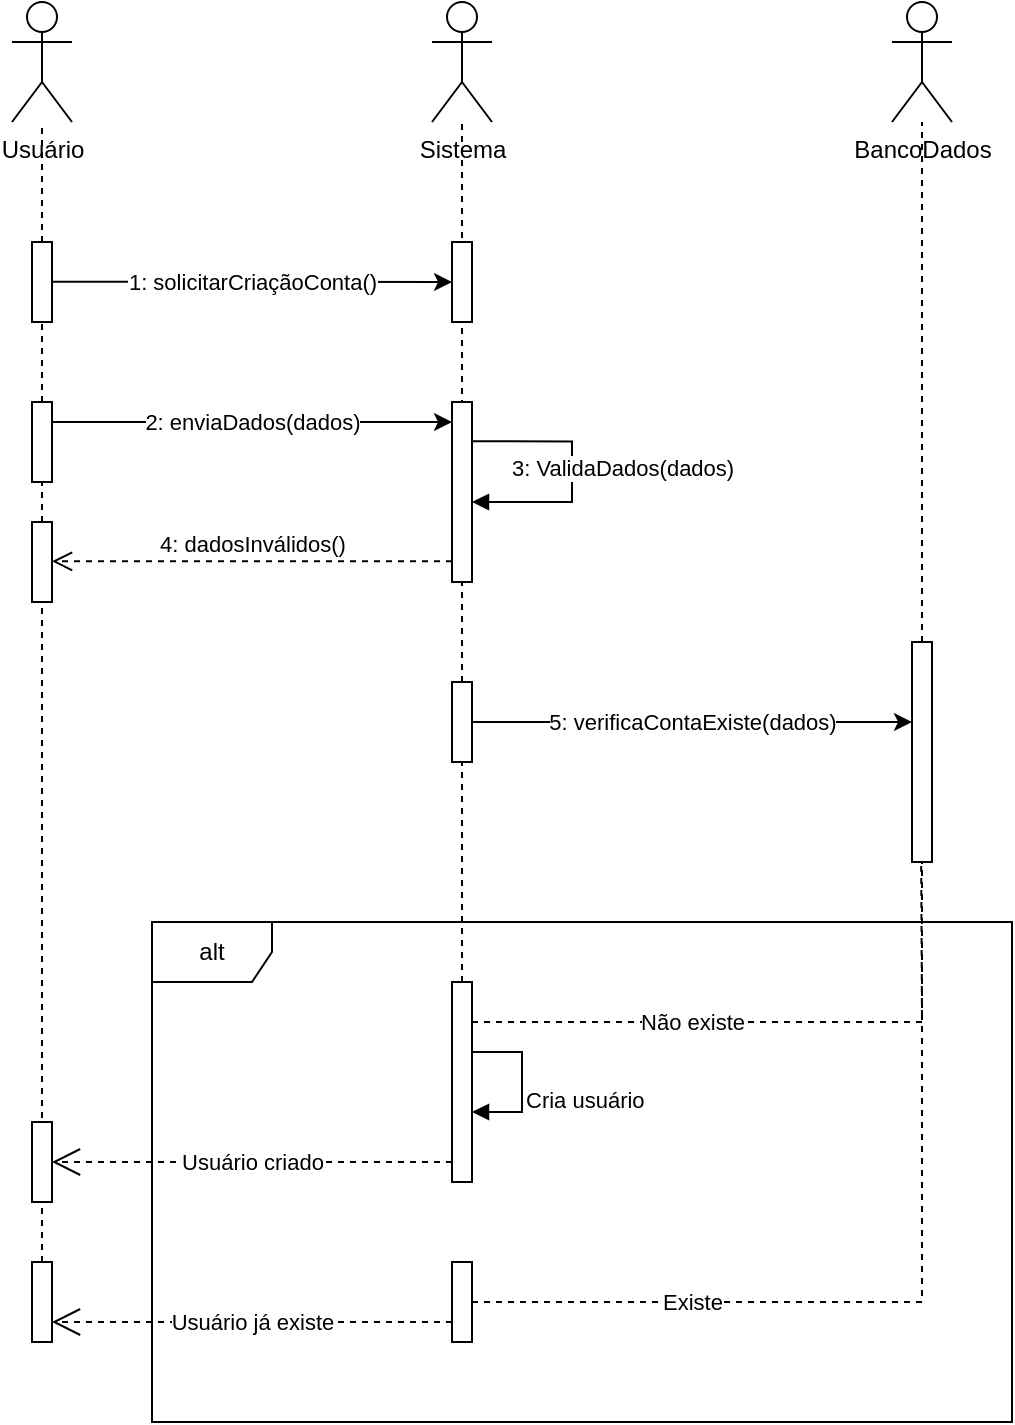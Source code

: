 <mxfile version="24.8.0">
  <diagram name="Page-1" id="2YBvvXClWsGukQMizWep">
    <mxGraphModel dx="1674" dy="772" grid="1" gridSize="10" guides="1" tooltips="1" connect="1" arrows="1" fold="1" page="1" pageScale="1" pageWidth="850" pageHeight="1100" math="0" shadow="0">
      <root>
        <mxCell id="0" />
        <mxCell id="1" parent="0" />
        <mxCell id="_PFN1VRpG02VQ1066Kdm-73" value="" style="endArrow=none;dashed=1;html=1;rounded=0;" edge="1" parent="1" source="_PFN1VRpG02VQ1066Kdm-84" target="_PFN1VRpG02VQ1066Kdm-72">
          <mxGeometry width="50" height="50" relative="1" as="geometry">
            <mxPoint x="125" y="510" as="sourcePoint" />
            <mxPoint x="125" y="360.0" as="targetPoint" />
          </mxGeometry>
        </mxCell>
        <mxCell id="_PFN1VRpG02VQ1066Kdm-11" value="Usuário" style="shape=umlActor;verticalLabelPosition=bottom;verticalAlign=top;html=1;outlineConnect=0;" vertex="1" parent="1">
          <mxGeometry x="110" y="30" width="30" height="60" as="geometry" />
        </mxCell>
        <mxCell id="_PFN1VRpG02VQ1066Kdm-12" value="" style="endArrow=none;dashed=1;html=1;rounded=0;" edge="1" parent="1" source="aM9ryv3xv72pqoxQDRHE-2">
          <mxGeometry width="50" height="50" relative="1" as="geometry">
            <mxPoint x="125" y="310" as="sourcePoint" />
            <mxPoint x="125" y="90" as="targetPoint" />
          </mxGeometry>
        </mxCell>
        <mxCell id="_PFN1VRpG02VQ1066Kdm-22" value="" style="endArrow=none;dashed=1;html=1;rounded=0;" edge="1" parent="1" source="_PFN1VRpG02VQ1066Kdm-72" target="aM9ryv3xv72pqoxQDRHE-2">
          <mxGeometry width="50" height="50" relative="1" as="geometry">
            <mxPoint x="125" y="510" as="sourcePoint" />
            <mxPoint x="125" y="90" as="targetPoint" />
          </mxGeometry>
        </mxCell>
        <mxCell id="_PFN1VRpG02VQ1066Kdm-26" value="1: solicitarCriaçãoConta()" style="edgeStyle=elbowEdgeStyle;rounded=0;orthogonalLoop=1;jettySize=auto;html=1;elbow=vertical;curved=0;" edge="1" parent="1">
          <mxGeometry relative="1" as="geometry">
            <mxPoint x="130" y="169.857" as="sourcePoint" />
            <mxPoint x="330" y="169.857" as="targetPoint" />
          </mxGeometry>
        </mxCell>
        <mxCell id="aM9ryv3xv72pqoxQDRHE-2" value="" style="html=1;points=[];perimeter=orthogonalPerimeter;outlineConnect=0;targetShapes=umlLifeline;portConstraint=eastwest;newEdgeStyle={&quot;edgeStyle&quot;:&quot;elbowEdgeStyle&quot;,&quot;elbow&quot;:&quot;vertical&quot;,&quot;curved&quot;:0,&quot;rounded&quot;:0};" parent="1" vertex="1">
          <mxGeometry x="120" y="150" width="10" height="40" as="geometry" />
        </mxCell>
        <mxCell id="_PFN1VRpG02VQ1066Kdm-23" value="Sistema" style="shape=umlActor;verticalLabelPosition=bottom;verticalAlign=top;html=1;outlineConnect=0;" vertex="1" parent="1">
          <mxGeometry x="320" y="30" width="30" height="60" as="geometry" />
        </mxCell>
        <mxCell id="_PFN1VRpG02VQ1066Kdm-24" value="" style="endArrow=none;dashed=1;html=1;rounded=0;" edge="1" parent="1" source="_PFN1VRpG02VQ1066Kdm-40">
          <mxGeometry width="50" height="50" relative="1" as="geometry">
            <mxPoint x="335" y="530" as="sourcePoint" />
            <mxPoint x="335" y="90" as="targetPoint" />
          </mxGeometry>
        </mxCell>
        <mxCell id="_PFN1VRpG02VQ1066Kdm-25" value="" style="html=1;points=[];perimeter=orthogonalPerimeter;outlineConnect=0;targetShapes=umlLifeline;portConstraint=eastwest;newEdgeStyle={&quot;edgeStyle&quot;:&quot;elbowEdgeStyle&quot;,&quot;elbow&quot;:&quot;vertical&quot;,&quot;curved&quot;:0,&quot;rounded&quot;:0};" vertex="1" parent="1">
          <mxGeometry x="330" y="150" width="10" height="40" as="geometry" />
        </mxCell>
        <mxCell id="_PFN1VRpG02VQ1066Kdm-27" value="2: enviaDados(dados)" style="edgeStyle=elbowEdgeStyle;rounded=0;orthogonalLoop=1;jettySize=auto;html=1;elbow=vertical;curved=0;" edge="1" parent="1">
          <mxGeometry relative="1" as="geometry">
            <mxPoint x="130" y="239.999" as="sourcePoint" />
            <mxPoint x="330.0" y="239.999" as="targetPoint" />
          </mxGeometry>
        </mxCell>
        <mxCell id="_PFN1VRpG02VQ1066Kdm-28" value="" style="html=1;points=[];perimeter=orthogonalPerimeter;outlineConnect=0;targetShapes=umlLifeline;portConstraint=eastwest;newEdgeStyle={&quot;edgeStyle&quot;:&quot;elbowEdgeStyle&quot;,&quot;elbow&quot;:&quot;vertical&quot;,&quot;curved&quot;:0,&quot;rounded&quot;:0};" vertex="1" parent="1">
          <mxGeometry x="120" y="230" width="10" height="40" as="geometry" />
        </mxCell>
        <mxCell id="_PFN1VRpG02VQ1066Kdm-38" value="5: verificaContaExiste(dados)" style="edgeStyle=elbowEdgeStyle;rounded=0;orthogonalLoop=1;jettySize=auto;html=1;elbow=vertical;curved=0;" edge="1" parent="1" source="_PFN1VRpG02VQ1066Kdm-29" target="_PFN1VRpG02VQ1066Kdm-37">
          <mxGeometry relative="1" as="geometry" />
        </mxCell>
        <mxCell id="_PFN1VRpG02VQ1066Kdm-33" value="BancoDados" style="shape=umlActor;verticalLabelPosition=bottom;verticalAlign=top;html=1;outlineConnect=0;" vertex="1" parent="1">
          <mxGeometry x="550" y="30" width="30" height="60" as="geometry" />
        </mxCell>
        <mxCell id="_PFN1VRpG02VQ1066Kdm-34" value="" style="endArrow=none;dashed=1;html=1;rounded=0;" edge="1" parent="1" source="_PFN1VRpG02VQ1066Kdm-37">
          <mxGeometry width="50" height="50" relative="1" as="geometry">
            <mxPoint x="565" y="500" as="sourcePoint" />
            <mxPoint x="565" y="90" as="targetPoint" />
          </mxGeometry>
        </mxCell>
        <mxCell id="_PFN1VRpG02VQ1066Kdm-42" value="" style="endArrow=none;dashed=1;html=1;rounded=0;" edge="1" parent="1">
          <mxGeometry width="50" height="50" relative="1" as="geometry">
            <mxPoint x="330" y="550" as="sourcePoint" />
            <mxPoint x="330" y="590" as="targetPoint" />
          </mxGeometry>
        </mxCell>
        <mxCell id="_PFN1VRpG02VQ1066Kdm-40" value="" style="html=1;points=[];perimeter=orthogonalPerimeter;outlineConnect=0;targetShapes=umlLifeline;portConstraint=eastwest;newEdgeStyle={&quot;edgeStyle&quot;:&quot;elbowEdgeStyle&quot;,&quot;elbow&quot;:&quot;vertical&quot;,&quot;curved&quot;:0,&quot;rounded&quot;:0};" vertex="1" parent="1">
          <mxGeometry x="330" y="520" width="10" height="100" as="geometry" />
        </mxCell>
        <mxCell id="_PFN1VRpG02VQ1066Kdm-52" value="Cria usuário" style="endArrow=block;endFill=1;html=1;edgeStyle=orthogonalEdgeStyle;align=left;verticalAlign=top;rounded=0;" edge="1" parent="1">
          <mxGeometry x="-0.111" relative="1" as="geometry">
            <mxPoint x="340" y="555" as="sourcePoint" />
            <mxPoint x="340" y="585" as="targetPoint" />
            <Array as="points">
              <mxPoint x="365" y="555" />
              <mxPoint x="365" y="585" />
            </Array>
            <mxPoint as="offset" />
          </mxGeometry>
        </mxCell>
        <mxCell id="_PFN1VRpG02VQ1066Kdm-55" value="Usuário criado" style="endArrow=open;endSize=12;dashed=1;html=1;rounded=0;" edge="1" parent="1">
          <mxGeometry width="160" relative="1" as="geometry">
            <mxPoint x="330.0" y="610.0" as="sourcePoint" />
            <mxPoint x="130" y="610" as="targetPoint" />
            <mxPoint as="offset" />
          </mxGeometry>
        </mxCell>
        <mxCell id="_PFN1VRpG02VQ1066Kdm-56" value="" style="html=1;points=[];perimeter=orthogonalPerimeter;outlineConnect=0;targetShapes=umlLifeline;portConstraint=eastwest;newEdgeStyle={&quot;edgeStyle&quot;:&quot;elbowEdgeStyle&quot;,&quot;elbow&quot;:&quot;vertical&quot;,&quot;curved&quot;:0,&quot;rounded&quot;:0};" vertex="1" parent="1">
          <mxGeometry x="120" y="590" width="10" height="40" as="geometry" />
        </mxCell>
        <mxCell id="_PFN1VRpG02VQ1066Kdm-37" value="" style="html=1;points=[];perimeter=orthogonalPerimeter;outlineConnect=0;targetShapes=umlLifeline;portConstraint=eastwest;newEdgeStyle={&quot;edgeStyle&quot;:&quot;elbowEdgeStyle&quot;,&quot;elbow&quot;:&quot;vertical&quot;,&quot;curved&quot;:0,&quot;rounded&quot;:0};" vertex="1" parent="1">
          <mxGeometry x="560" y="350" width="10" height="110" as="geometry" />
        </mxCell>
        <mxCell id="_PFN1VRpG02VQ1066Kdm-59" value="" style="endArrow=none;dashed=1;html=1;rounded=0;" edge="1" parent="1" source="_PFN1VRpG02VQ1066Kdm-40">
          <mxGeometry width="50" height="50" relative="1" as="geometry">
            <mxPoint x="335" y="520" as="sourcePoint" />
            <mxPoint x="335" y="490" as="targetPoint" />
          </mxGeometry>
        </mxCell>
        <mxCell id="_PFN1VRpG02VQ1066Kdm-29" value="" style="html=1;points=[];perimeter=orthogonalPerimeter;outlineConnect=0;targetShapes=umlLifeline;portConstraint=eastwest;newEdgeStyle={&quot;edgeStyle&quot;:&quot;elbowEdgeStyle&quot;,&quot;elbow&quot;:&quot;vertical&quot;,&quot;curved&quot;:0,&quot;rounded&quot;:0};" vertex="1" parent="1">
          <mxGeometry x="330" y="370" width="10" height="40" as="geometry" />
        </mxCell>
        <mxCell id="_PFN1VRpG02VQ1066Kdm-61" value="" style="endArrow=none;dashed=1;html=1;rounded=0;" edge="1" parent="1" source="_PFN1VRpG02VQ1066Kdm-29">
          <mxGeometry width="50" height="50" relative="1" as="geometry">
            <mxPoint x="335" y="330" as="sourcePoint" />
            <mxPoint x="335.0" y="310.0" as="targetPoint" />
          </mxGeometry>
        </mxCell>
        <mxCell id="_PFN1VRpG02VQ1066Kdm-60" value="" style="html=1;points=[];perimeter=orthogonalPerimeter;outlineConnect=0;targetShapes=umlLifeline;portConstraint=eastwest;newEdgeStyle={&quot;edgeStyle&quot;:&quot;elbowEdgeStyle&quot;,&quot;elbow&quot;:&quot;vertical&quot;,&quot;curved&quot;:0,&quot;rounded&quot;:0};" vertex="1" parent="1">
          <mxGeometry x="330" y="230" width="10" height="90" as="geometry" />
        </mxCell>
        <mxCell id="_PFN1VRpG02VQ1066Kdm-67" value="3: ValidaDados(dados)" style="endArrow=block;endFill=1;html=1;edgeStyle=orthogonalEdgeStyle;align=left;verticalAlign=top;rounded=0;" edge="1" parent="1">
          <mxGeometry x="-0.715" relative="1" as="geometry">
            <mxPoint x="340" y="249.66" as="sourcePoint" />
            <mxPoint x="340" y="280" as="targetPoint" />
            <Array as="points">
              <mxPoint x="390" y="250" />
              <mxPoint x="390" y="280" />
              <mxPoint x="340" y="280" />
            </Array>
            <mxPoint as="offset" />
          </mxGeometry>
        </mxCell>
        <mxCell id="_PFN1VRpG02VQ1066Kdm-69" value="4: dadosInválidos()" style="html=1;verticalAlign=bottom;endArrow=open;dashed=1;endSize=8;curved=0;rounded=0;" edge="1" parent="1" target="_PFN1VRpG02VQ1066Kdm-72">
          <mxGeometry relative="1" as="geometry">
            <mxPoint x="330.0" y="309.66" as="sourcePoint" />
            <mxPoint x="150" y="309.66" as="targetPoint" />
          </mxGeometry>
        </mxCell>
        <mxCell id="_PFN1VRpG02VQ1066Kdm-72" value="" style="html=1;points=[];perimeter=orthogonalPerimeter;outlineConnect=0;targetShapes=umlLifeline;portConstraint=eastwest;newEdgeStyle={&quot;edgeStyle&quot;:&quot;elbowEdgeStyle&quot;,&quot;elbow&quot;:&quot;vertical&quot;,&quot;curved&quot;:0,&quot;rounded&quot;:0};" vertex="1" parent="1">
          <mxGeometry x="120" y="290" width="10" height="40" as="geometry" />
        </mxCell>
        <mxCell id="_PFN1VRpG02VQ1066Kdm-74" value="alt" style="shape=umlFrame;whiteSpace=wrap;html=1;pointerEvents=0;" vertex="1" parent="1">
          <mxGeometry x="180" y="490" width="430" height="250" as="geometry" />
        </mxCell>
        <mxCell id="_PFN1VRpG02VQ1066Kdm-81" value="Não existe" style="endArrow=none;dashed=1;html=1;rounded=0;" edge="1" parent="1" source="_PFN1VRpG02VQ1066Kdm-40">
          <mxGeometry x="-0.279" width="50" height="50" relative="1" as="geometry">
            <mxPoint x="480" y="540" as="sourcePoint" />
            <mxPoint x="564.58" y="460" as="targetPoint" />
            <Array as="points">
              <mxPoint x="540" y="540" />
              <mxPoint x="565" y="540" />
            </Array>
            <mxPoint as="offset" />
          </mxGeometry>
        </mxCell>
        <mxCell id="_PFN1VRpG02VQ1066Kdm-82" value="" style="html=1;points=[];perimeter=orthogonalPerimeter;outlineConnect=0;targetShapes=umlLifeline;portConstraint=eastwest;newEdgeStyle={&quot;edgeStyle&quot;:&quot;elbowEdgeStyle&quot;,&quot;elbow&quot;:&quot;vertical&quot;,&quot;curved&quot;:0,&quot;rounded&quot;:0};" vertex="1" parent="1">
          <mxGeometry x="330" y="660" width="10" height="40" as="geometry" />
        </mxCell>
        <mxCell id="_PFN1VRpG02VQ1066Kdm-83" value="Existe" style="endArrow=none;dashed=1;html=1;rounded=0;" edge="1" parent="1">
          <mxGeometry x="-0.506" width="50" height="50" relative="1" as="geometry">
            <mxPoint x="340" y="680" as="sourcePoint" />
            <mxPoint x="565.0" y="460.0" as="targetPoint" />
            <Array as="points">
              <mxPoint x="565" y="680" />
              <mxPoint x="565" y="620" />
              <mxPoint x="565" y="550" />
            </Array>
            <mxPoint as="offset" />
          </mxGeometry>
        </mxCell>
        <mxCell id="_PFN1VRpG02VQ1066Kdm-84" value="" style="html=1;points=[];perimeter=orthogonalPerimeter;outlineConnect=0;targetShapes=umlLifeline;portConstraint=eastwest;newEdgeStyle={&quot;edgeStyle&quot;:&quot;elbowEdgeStyle&quot;,&quot;elbow&quot;:&quot;vertical&quot;,&quot;curved&quot;:0,&quot;rounded&quot;:0};" vertex="1" parent="1">
          <mxGeometry x="120" y="660" width="10" height="40" as="geometry" />
        </mxCell>
        <mxCell id="_PFN1VRpG02VQ1066Kdm-87" value="Usuário já existe" style="endArrow=open;endSize=12;dashed=1;html=1;rounded=0;" edge="1" parent="1">
          <mxGeometry width="160" relative="1" as="geometry">
            <mxPoint x="330.0" y="690.0" as="sourcePoint" />
            <mxPoint x="130" y="690" as="targetPoint" />
            <mxPoint as="offset" />
          </mxGeometry>
        </mxCell>
      </root>
    </mxGraphModel>
  </diagram>
</mxfile>
